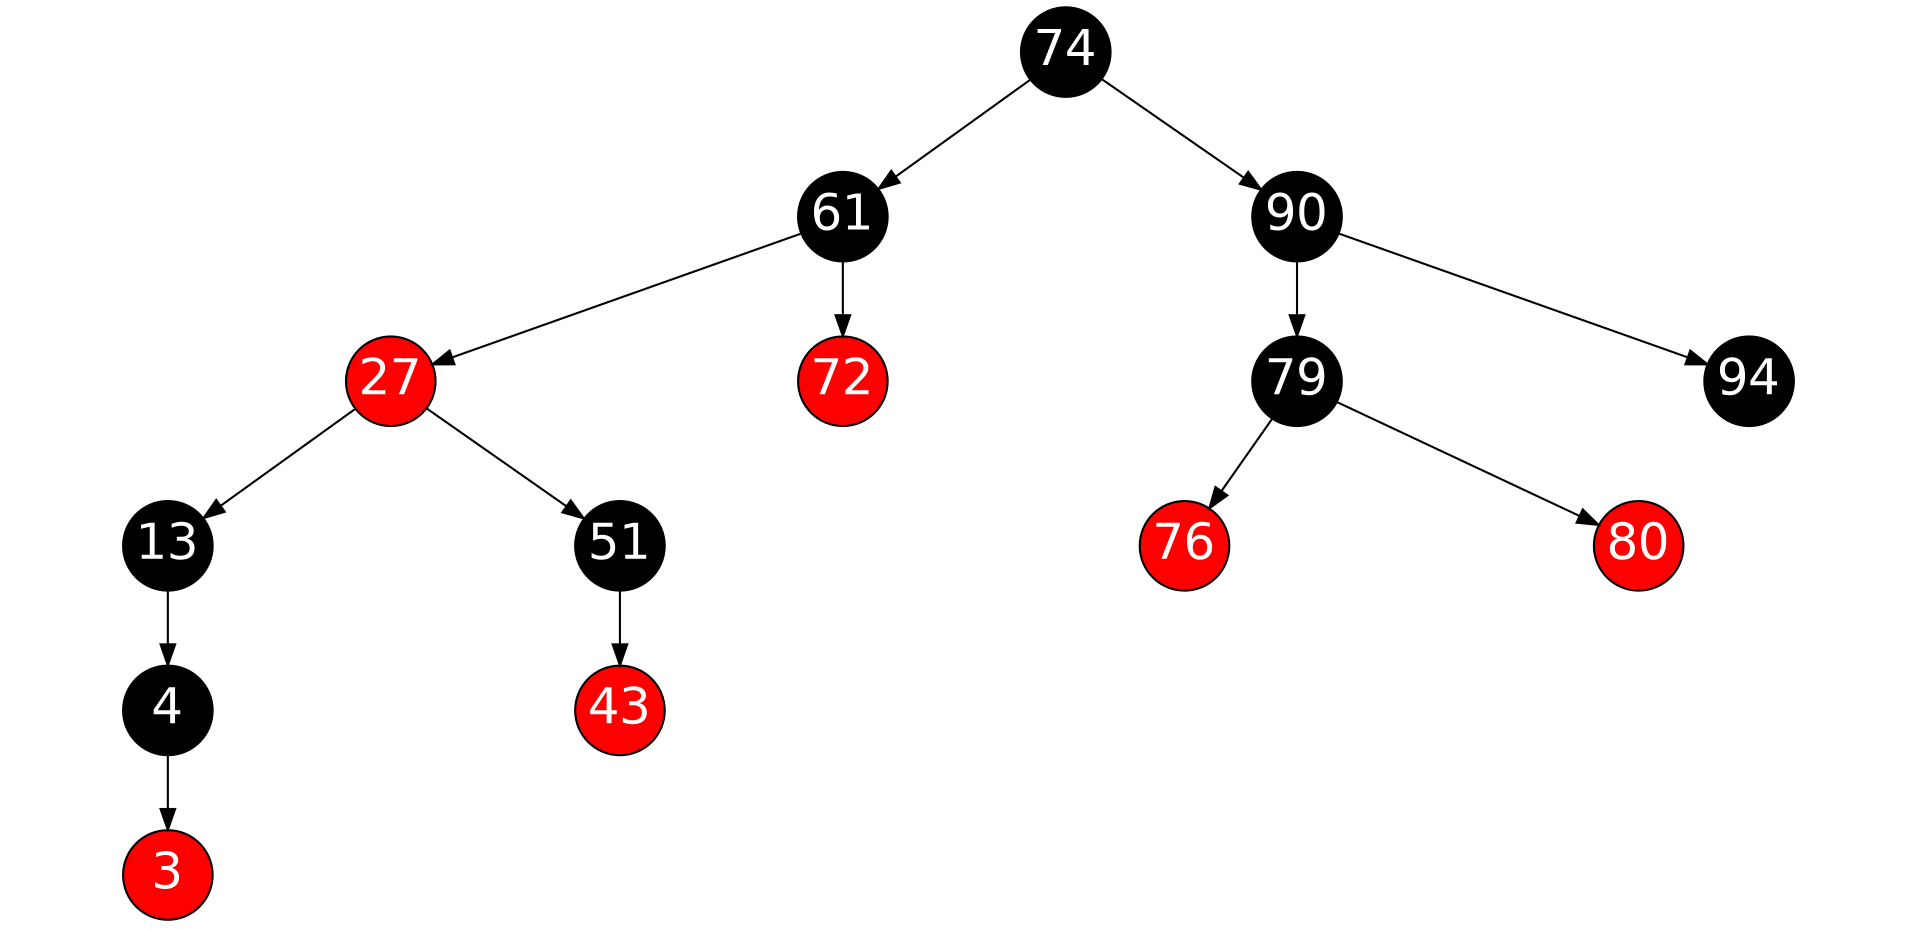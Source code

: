 digraph G {
	graph [ratio=.48];
	node [style=filled, color=black, shape=circle, width=.6 
		fontname=Helvetica, fontweight=bold, fontcolor=white, 
		fontsize=24, fixedsize=true];
	

  3, 4, 13, 27, 43, 51, 61, 72, 76, 79, 80, 90, 94;

  3, 27, 43, 72, 76, 80	
	[fillcolor=red];

4 -> 3; 
13 -> 4; 
27 -> 13; 
61 -> 27; 
51 -> 43; 
27 -> 51; 
74 -> 61; 
61 -> 72; 
79 -> 76; 
90 -> 79; 
79 -> 80; 
74 -> 90; 
90 -> 94; 

}